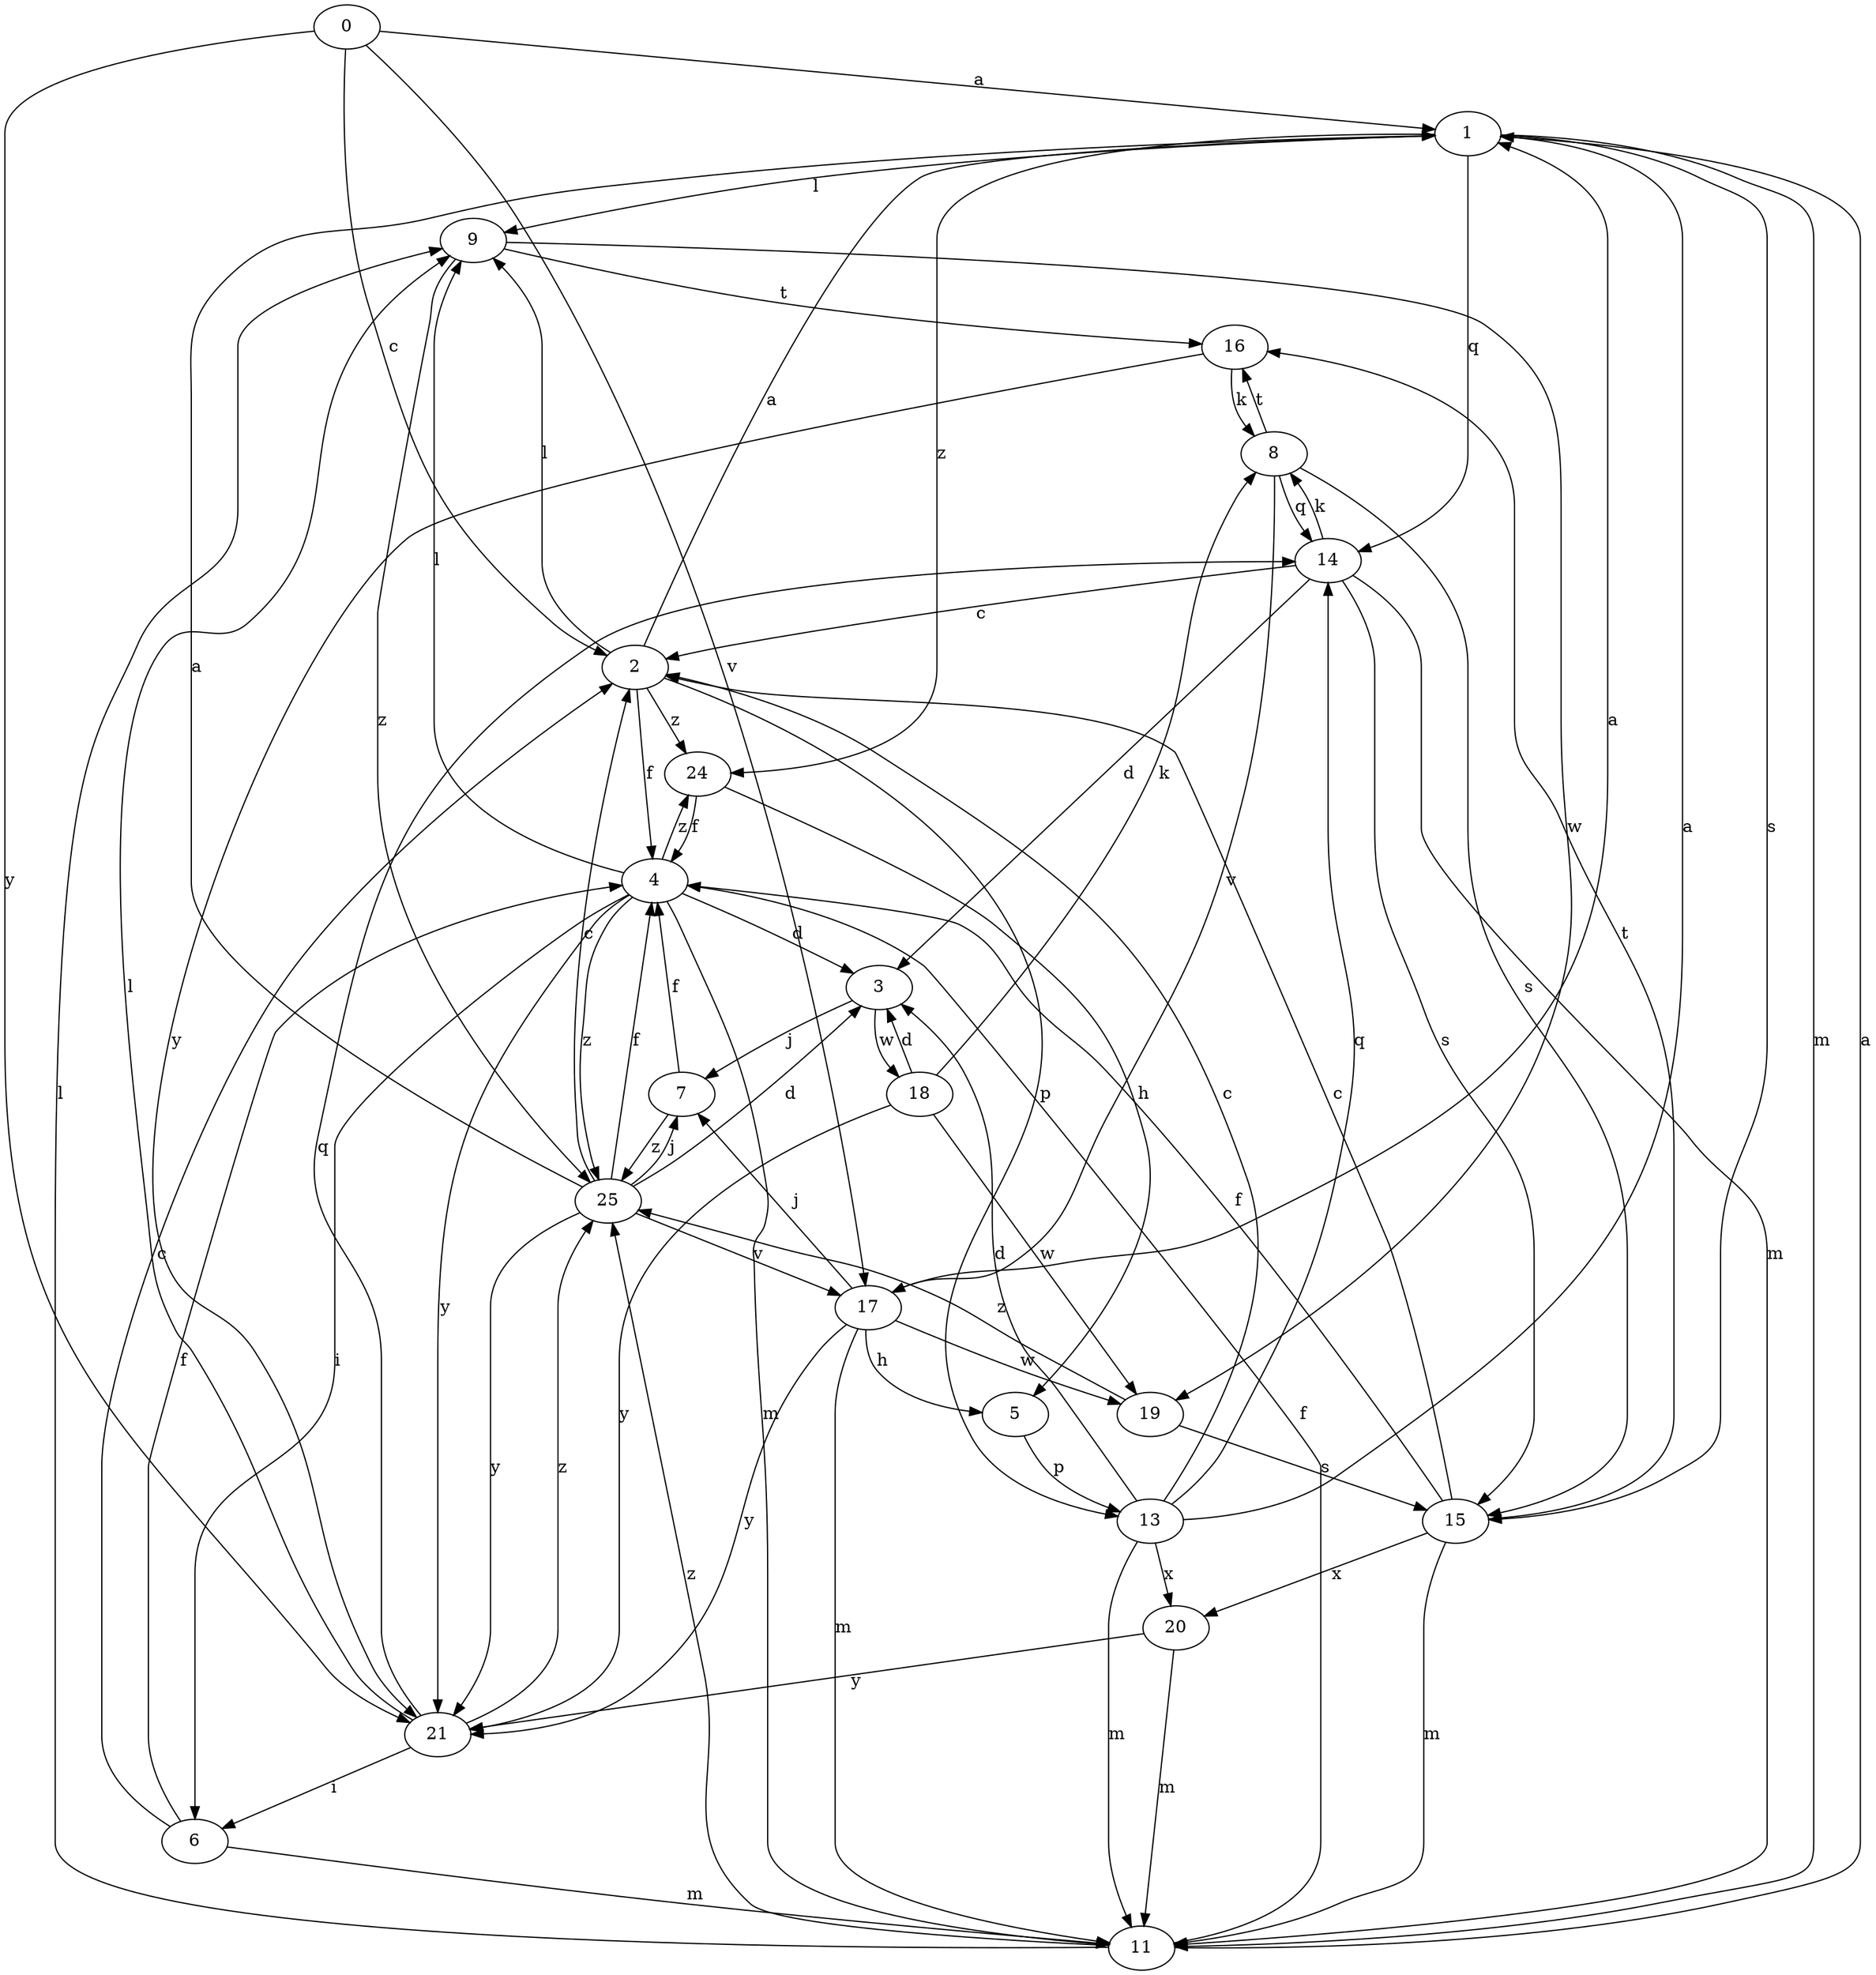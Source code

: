 strict digraph  {
1;
2;
3;
4;
5;
6;
7;
8;
9;
11;
13;
14;
15;
16;
17;
18;
19;
20;
21;
24;
0;
25;
1 -> 9  [label=l];
1 -> 11  [label=m];
1 -> 14  [label=q];
1 -> 15  [label=s];
1 -> 24  [label=z];
2 -> 1  [label=a];
2 -> 4  [label=f];
2 -> 9  [label=l];
2 -> 13  [label=p];
2 -> 24  [label=z];
3 -> 7  [label=j];
3 -> 18  [label=w];
4 -> 3  [label=d];
4 -> 6  [label=i];
4 -> 9  [label=l];
4 -> 11  [label=m];
4 -> 21  [label=y];
4 -> 24  [label=z];
4 -> 25  [label=z];
5 -> 13  [label=p];
6 -> 2  [label=c];
6 -> 4  [label=f];
6 -> 11  [label=m];
7 -> 4  [label=f];
7 -> 25  [label=z];
8 -> 14  [label=q];
8 -> 15  [label=s];
8 -> 16  [label=t];
8 -> 17  [label=v];
9 -> 16  [label=t];
9 -> 19  [label=w];
9 -> 25  [label=z];
11 -> 1  [label=a];
11 -> 4  [label=f];
11 -> 9  [label=l];
11 -> 25  [label=z];
13 -> 1  [label=a];
13 -> 2  [label=c];
13 -> 3  [label=d];
13 -> 11  [label=m];
13 -> 14  [label=q];
13 -> 20  [label=x];
14 -> 2  [label=c];
14 -> 3  [label=d];
14 -> 8  [label=k];
14 -> 11  [label=m];
14 -> 15  [label=s];
15 -> 2  [label=c];
15 -> 4  [label=f];
15 -> 11  [label=m];
15 -> 16  [label=t];
15 -> 20  [label=x];
16 -> 8  [label=k];
16 -> 21  [label=y];
17 -> 1  [label=a];
17 -> 5  [label=h];
17 -> 7  [label=j];
17 -> 11  [label=m];
17 -> 19  [label=w];
17 -> 21  [label=y];
18 -> 3  [label=d];
18 -> 8  [label=k];
18 -> 19  [label=w];
18 -> 21  [label=y];
19 -> 15  [label=s];
19 -> 25  [label=z];
20 -> 11  [label=m];
20 -> 21  [label=y];
21 -> 6  [label=i];
21 -> 9  [label=l];
21 -> 14  [label=q];
21 -> 25  [label=z];
24 -> 4  [label=f];
24 -> 5  [label=h];
0 -> 1  [label=a];
0 -> 2  [label=c];
0 -> 17  [label=v];
0 -> 21  [label=y];
25 -> 1  [label=a];
25 -> 2  [label=c];
25 -> 3  [label=d];
25 -> 4  [label=f];
25 -> 7  [label=j];
25 -> 17  [label=v];
25 -> 21  [label=y];
}
